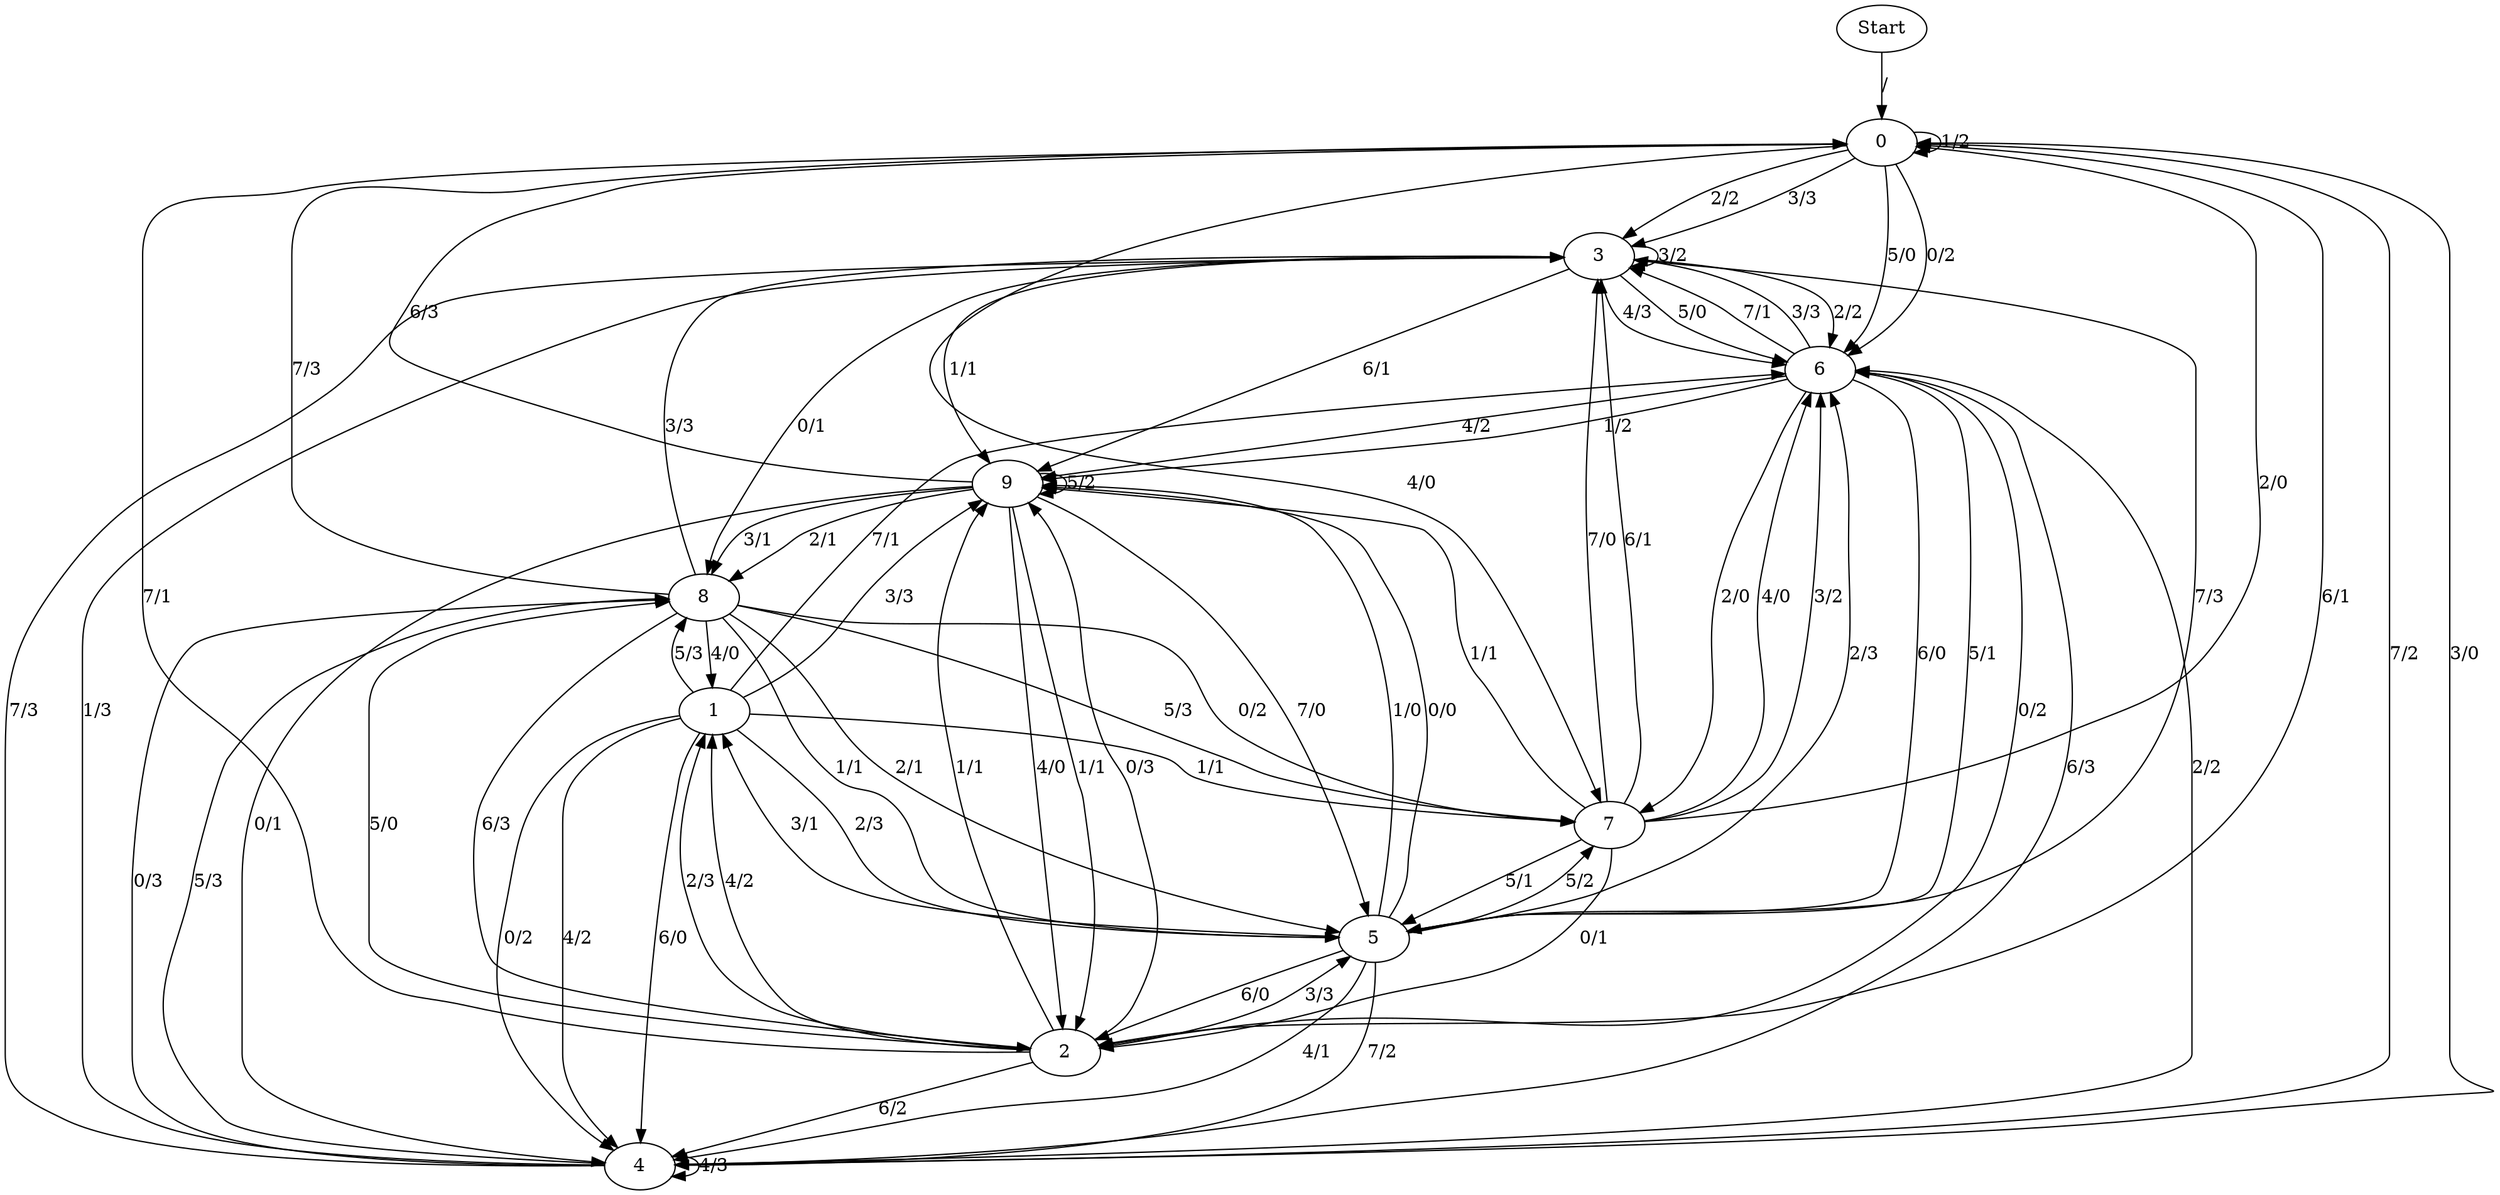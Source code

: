 digraph {
	Start -> 0 [label="/"]
	0 -> 3 [label="3/3"]
	0 -> 7 [label="4/0"]
	0 -> 6 [label="5/0"]
	0 -> 2 [label="6/1"]
	0 -> 4 [label="7/2"]
	0 -> 6 [label="0/2"]
	0 -> 0 [label="1/2"]
	0 -> 3 [label="2/2"]
	7 -> 6 [label="4/0"]
	7 -> 5 [label="5/1"]
	7 -> 3 [label="6/1"]
	7 -> 3 [label="7/0"]
	7 -> 2 [label="0/1"]
	7 -> 9 [label="1/1"]
	7 -> 0 [label="2/0"]
	7 -> 6 [label="3/2"]
	6 -> 9 [label="4/2"]
	6 -> 5 [label="5/1"]
	6 -> 5 [label="6/0"]
	6 -> 3 [label="7/1"]
	6 -> 2 [label="0/2"]
	6 -> 9 [label="1/2"]
	6 -> 7 [label="2/0"]
	6 -> 3 [label="3/3"]
	5 -> 9 [label="1/0"]
	5 -> 6 [label="2/3"]
	5 -> 1 [label="3/1"]
	5 -> 4 [label="4/1"]
	5 -> 7 [label="5/2"]
	5 -> 2 [label="6/0"]
	5 -> 4 [label="7/2"]
	5 -> 9 [label="0/0"]
	2 -> 5 [label="3/3"]
	2 -> 1 [label="4/2"]
	2 -> 8 [label="5/0"]
	2 -> 4 [label="6/2"]
	2 -> 0 [label="7/1"]
	2 -> 9 [label="0/3"]
	2 -> 9 [label="1/1"]
	2 -> 1 [label="2/3"]
	4 -> 6 [label="6/3"]
	4 -> 3 [label="7/3"]
	4 -> 8 [label="0/3"]
	4 -> 3 [label="1/3"]
	4 -> 6 [label="2/2"]
	4 -> 0 [label="3/0"]
	4 -> 4 [label="4/3"]
	4 -> 8 [label="5/3"]
	8 -> 0 [label="7/3"]
	8 -> 7 [label="0/2"]
	8 -> 5 [label="1/1"]
	8 -> 5 [label="2/1"]
	8 -> 3 [label="3/3"]
	8 -> 1 [label="4/0"]
	8 -> 7 [label="5/3"]
	8 -> 2 [label="6/3"]
	1 -> 9 [label="3/3"]
	1 -> 4 [label="4/2"]
	1 -> 8 [label="5/3"]
	1 -> 4 [label="6/0"]
	1 -> 6 [label="7/1"]
	1 -> 4 [label="0/2"]
	1 -> 7 [label="1/1"]
	1 -> 5 [label="2/3"]
	3 -> 8 [label="0/1"]
	3 -> 9 [label="1/1"]
	3 -> 6 [label="2/2"]
	3 -> 3 [label="3/2"]
	3 -> 6 [label="4/3"]
	3 -> 6 [label="5/0"]
	3 -> 9 [label="6/1"]
	3 -> 5 [label="7/3"]
	9 -> 5 [label="7/0"]
	9 -> 4 [label="0/1"]
	9 -> 2 [label="1/1"]
	9 -> 8 [label="2/1"]
	9 -> 8 [label="3/1"]
	9 -> 2 [label="4/0"]
	9 -> 9 [label="5/2"]
	9 -> 0 [label="6/3"]
}